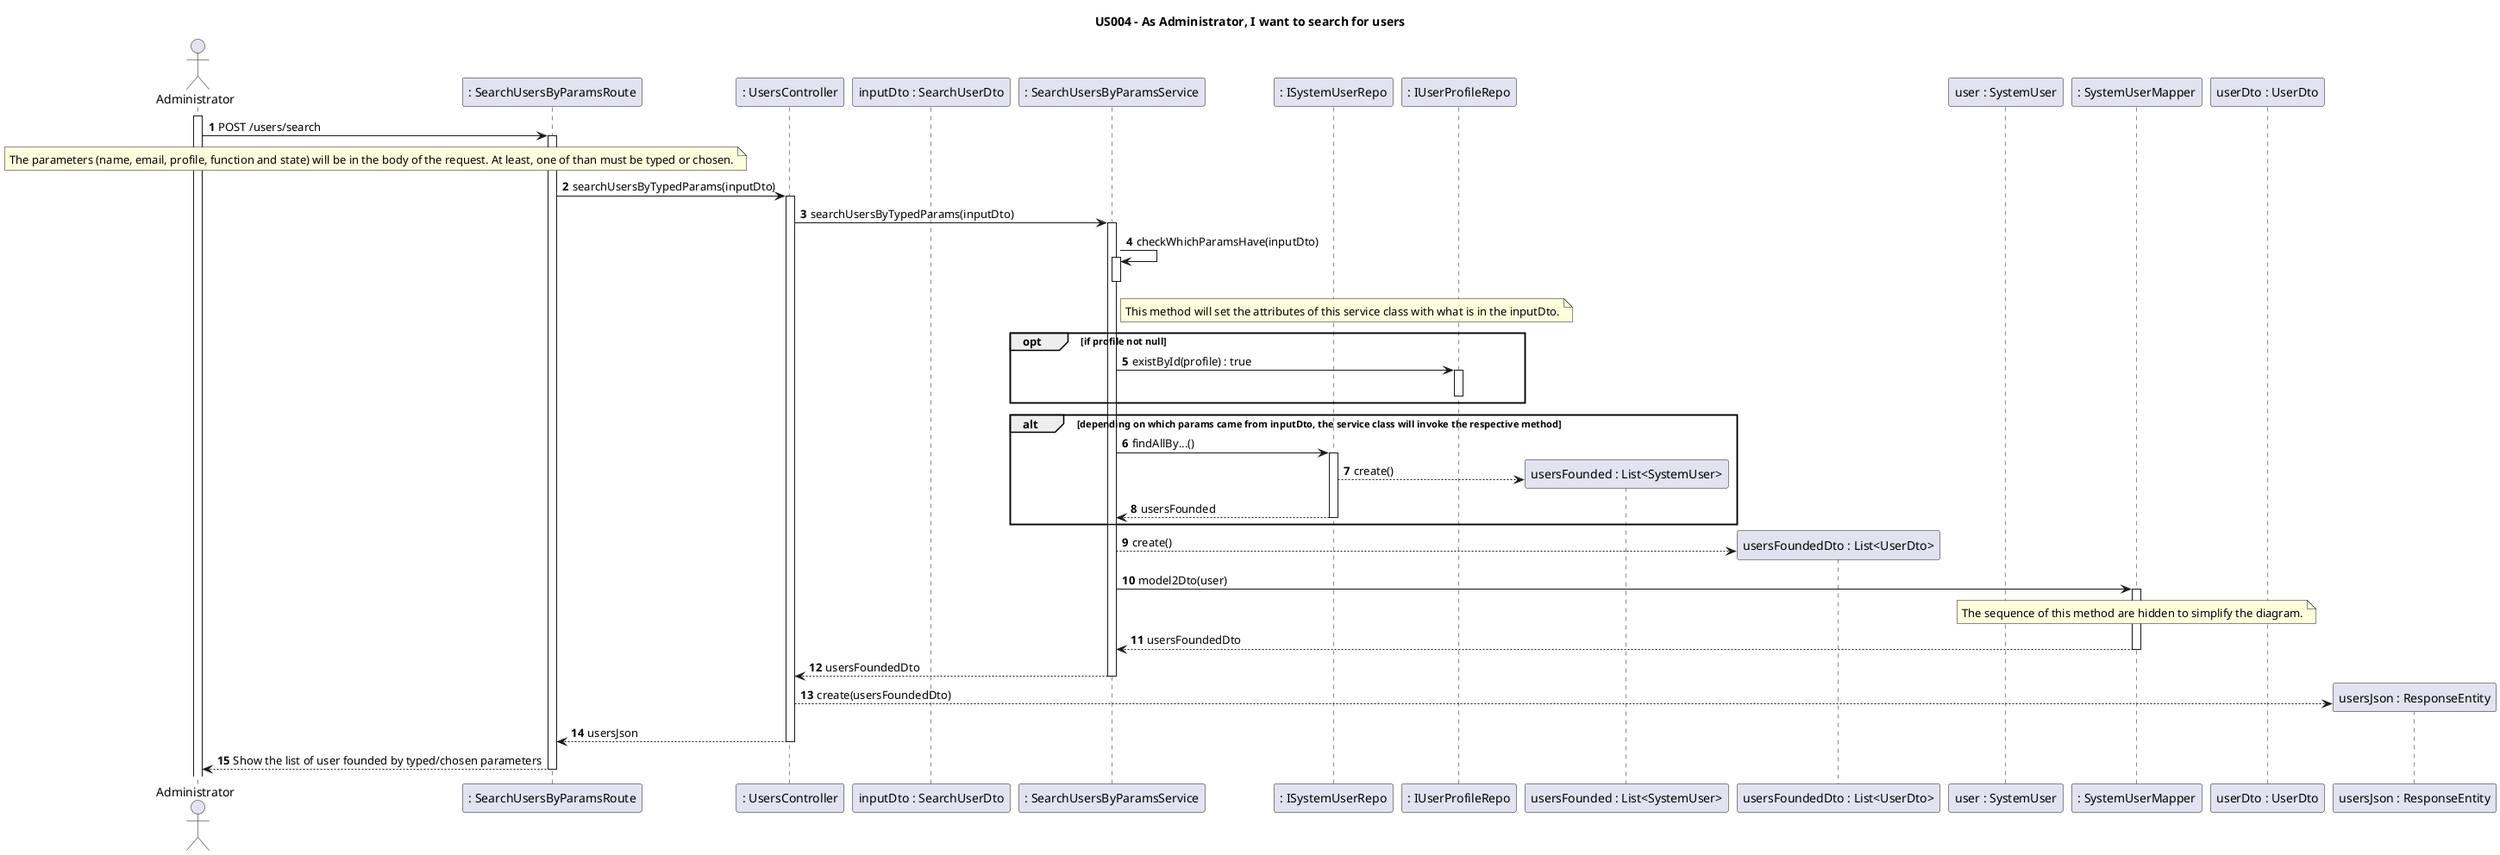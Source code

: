 @startuml
'https://plantuml.com/sequence-diagram

title US004 - As Administrator, I want to search for users

autonumber

actor Administrator as actor
participant ": SearchUsersByParamsRoute" as route
participant ": UsersController" as ctrl
participant "inputDto : SearchUserDto" as dataDto
participant ": SearchUsersByParamsService" as srv
participant ": ISystemUserRepo" as userStore
participant ": IUserProfileRepo" as profileStore
participant "usersFounded : List<SystemUser>" as users
participant "usersFoundedDto : List<UserDto>" as usersDto
participant "user : SystemUser" as user
participant ": SystemUserMapper" as map
participant "userDto : UserDto" as dto
participant "usersJson : ResponseEntity" as listJson

activate actor
autoactivate on

actor -> route : POST /users/search
note over actor, route : The parameters (name, email, profile, function and state) will be in the body of the request. At least, one of than must be typed or chosen.
route -> ctrl: searchUsersByTypedParams(inputDto)
ctrl -> srv: searchUsersByTypedParams(inputDto)
srv -> srv : checkWhichParamsHave(inputDto)
note right srv : This method will set the attributes of this service class with what is in the inputDto.
deactivate
opt if profile not null
srv -> profileStore: existById(profile) : true
deactivate
end
alt depending on which params came from inputDto, the service class will invoke the respective method
srv -> userStore: findAllBy...()
userStore --> users**: create()
userStore --> srv: usersFounded
end
srv --> usersDto**: create()
srv -> map: model2Dto(user)
note over map : The sequence of this method are hidden to simplify the diagram.
map --> srv: usersFoundedDto
srv --> ctrl: usersFoundedDto
ctrl --> listJson**: create(usersFoundedDto)
ctrl --> route: usersJson
route --> actor: Show the list of user founded by typed/chosen parameters


@enduml